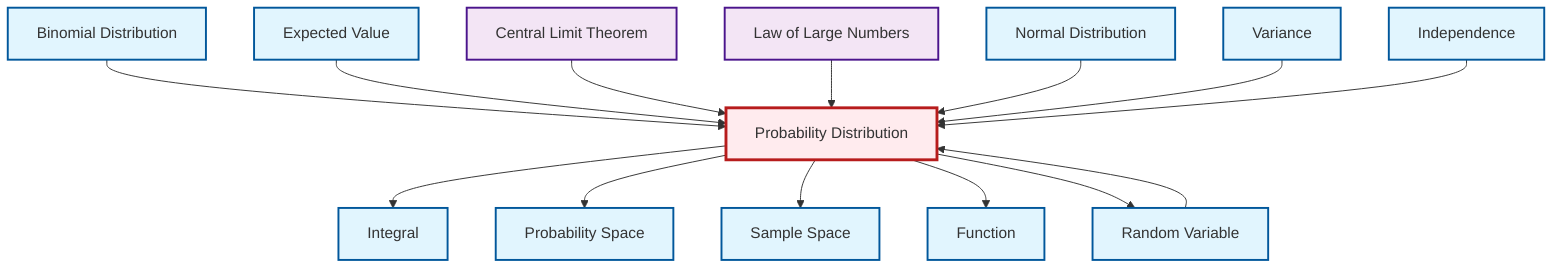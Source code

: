 graph TD
    classDef definition fill:#e1f5fe,stroke:#01579b,stroke-width:2px
    classDef theorem fill:#f3e5f5,stroke:#4a148c,stroke-width:2px
    classDef axiom fill:#fff3e0,stroke:#e65100,stroke-width:2px
    classDef example fill:#e8f5e9,stroke:#1b5e20,stroke-width:2px
    classDef current fill:#ffebee,stroke:#b71c1c,stroke-width:3px
    def-independence["Independence"]:::definition
    def-probability-distribution["Probability Distribution"]:::definition
    def-normal-distribution["Normal Distribution"]:::definition
    def-function["Function"]:::definition
    def-expectation["Expected Value"]:::definition
    def-probability-space["Probability Space"]:::definition
    def-random-variable["Random Variable"]:::definition
    thm-law-of-large-numbers["Law of Large Numbers"]:::theorem
    def-variance["Variance"]:::definition
    thm-central-limit["Central Limit Theorem"]:::theorem
    def-sample-space["Sample Space"]:::definition
    def-binomial-distribution["Binomial Distribution"]:::definition
    def-integral["Integral"]:::definition
    def-binomial-distribution --> def-probability-distribution
    def-expectation --> def-probability-distribution
    thm-central-limit --> def-probability-distribution
    def-probability-distribution --> def-integral
    thm-law-of-large-numbers --> def-probability-distribution
    def-normal-distribution --> def-probability-distribution
    def-variance --> def-probability-distribution
    def-probability-distribution --> def-probability-space
    def-independence --> def-probability-distribution
    def-probability-distribution --> def-sample-space
    def-random-variable --> def-probability-distribution
    def-probability-distribution --> def-function
    def-probability-distribution --> def-random-variable
    class def-probability-distribution current